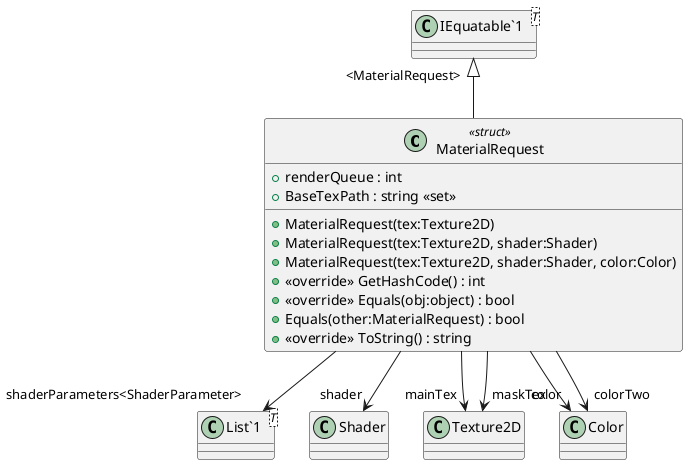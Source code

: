 @startuml
class MaterialRequest <<struct>> {
    + renderQueue : int
    + BaseTexPath : string <<set>>
    + MaterialRequest(tex:Texture2D)
    + MaterialRequest(tex:Texture2D, shader:Shader)
    + MaterialRequest(tex:Texture2D, shader:Shader, color:Color)
    + <<override>> GetHashCode() : int
    + <<override>> Equals(obj:object) : bool
    + Equals(other:MaterialRequest) : bool
    + <<override>> ToString() : string
}
class "IEquatable`1"<T> {
}
class "List`1"<T> {
}
"IEquatable`1" "<MaterialRequest>" <|-- MaterialRequest
MaterialRequest --> "shader" Shader
MaterialRequest --> "mainTex" Texture2D
MaterialRequest --> "color" Color
MaterialRequest --> "colorTwo" Color
MaterialRequest --> "maskTex" Texture2D
MaterialRequest --> "shaderParameters<ShaderParameter>" "List`1"
@enduml
